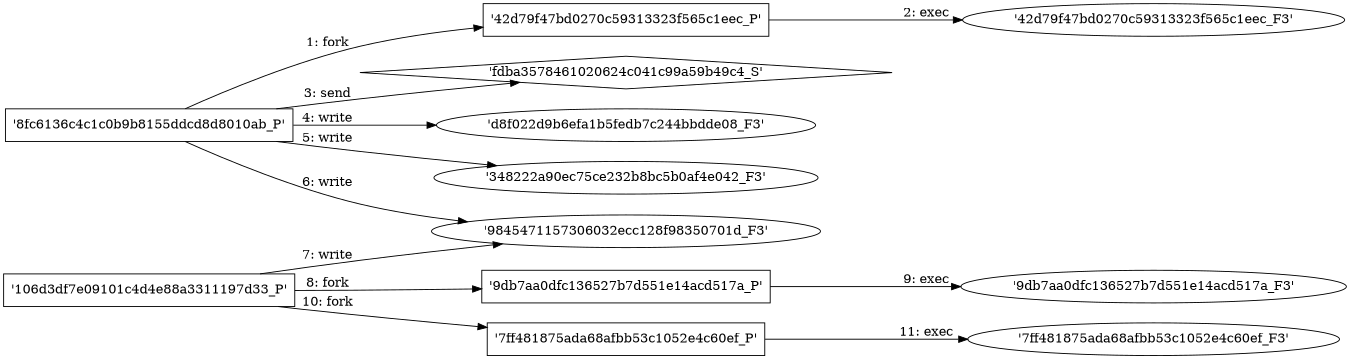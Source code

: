 digraph "D:\Learning\Paper\apt\基于CTI的攻击预警\Dataset\攻击图\ASGfromALLCTI\Fake fax ushers in revival of a ransomware family.dot" {
rankdir="LR"
size="9"
fixedsize="false"
splines="true"
nodesep=0.3
ranksep=0
fontsize=10
overlap="scalexy"
engine= "neato"
	"'8fc6136c4c1c0b9b8155ddcd8d8010ab_P'" [node_type=Process shape=box]
	"'42d79f47bd0270c59313323f565c1eec_P'" [node_type=Process shape=box]
	"'8fc6136c4c1c0b9b8155ddcd8d8010ab_P'" -> "'42d79f47bd0270c59313323f565c1eec_P'" [label="1: fork"]
	"'42d79f47bd0270c59313323f565c1eec_P'" [node_type=Process shape=box]
	"'42d79f47bd0270c59313323f565c1eec_F3'" [node_type=File shape=ellipse]
	"'42d79f47bd0270c59313323f565c1eec_P'" -> "'42d79f47bd0270c59313323f565c1eec_F3'" [label="2: exec"]
	"'fdba3578461020624c041c99a59b49c4_S'" [node_type=Socket shape=diamond]
	"'8fc6136c4c1c0b9b8155ddcd8d8010ab_P'" [node_type=Process shape=box]
	"'8fc6136c4c1c0b9b8155ddcd8d8010ab_P'" -> "'fdba3578461020624c041c99a59b49c4_S'" [label="3: send"]
	"'d8f022d9b6efa1b5fedb7c244bbdde08_F3'" [node_type=file shape=ellipse]
	"'8fc6136c4c1c0b9b8155ddcd8d8010ab_P'" [node_type=Process shape=box]
	"'8fc6136c4c1c0b9b8155ddcd8d8010ab_P'" -> "'d8f022d9b6efa1b5fedb7c244bbdde08_F3'" [label="4: write"]
	"'348222a90ec75ce232b8bc5b0af4e042_F3'" [node_type=file shape=ellipse]
	"'8fc6136c4c1c0b9b8155ddcd8d8010ab_P'" [node_type=Process shape=box]
	"'8fc6136c4c1c0b9b8155ddcd8d8010ab_P'" -> "'348222a90ec75ce232b8bc5b0af4e042_F3'" [label="5: write"]
	"'9845471157306032ecc128f98350701d_F3'" [node_type=file shape=ellipse]
	"'8fc6136c4c1c0b9b8155ddcd8d8010ab_P'" [node_type=Process shape=box]
	"'8fc6136c4c1c0b9b8155ddcd8d8010ab_P'" -> "'9845471157306032ecc128f98350701d_F3'" [label="6: write"]
	"'9845471157306032ecc128f98350701d_F3'" [node_type=file shape=ellipse]
	"'106d3df7e09101c4d4e88a3311197d33_P'" [node_type=Process shape=box]
	"'106d3df7e09101c4d4e88a3311197d33_P'" -> "'9845471157306032ecc128f98350701d_F3'" [label="7: write"]
	"'106d3df7e09101c4d4e88a3311197d33_P'" [node_type=Process shape=box]
	"'9db7aa0dfc136527b7d551e14acd517a_P'" [node_type=Process shape=box]
	"'106d3df7e09101c4d4e88a3311197d33_P'" -> "'9db7aa0dfc136527b7d551e14acd517a_P'" [label="8: fork"]
	"'9db7aa0dfc136527b7d551e14acd517a_P'" [node_type=Process shape=box]
	"'9db7aa0dfc136527b7d551e14acd517a_F3'" [node_type=File shape=ellipse]
	"'9db7aa0dfc136527b7d551e14acd517a_P'" -> "'9db7aa0dfc136527b7d551e14acd517a_F3'" [label="9: exec"]
	"'106d3df7e09101c4d4e88a3311197d33_P'" [node_type=Process shape=box]
	"'7ff481875ada68afbb53c1052e4c60ef_P'" [node_type=Process shape=box]
	"'106d3df7e09101c4d4e88a3311197d33_P'" -> "'7ff481875ada68afbb53c1052e4c60ef_P'" [label="10: fork"]
	"'7ff481875ada68afbb53c1052e4c60ef_P'" [node_type=Process shape=box]
	"'7ff481875ada68afbb53c1052e4c60ef_F3'" [node_type=File shape=ellipse]
	"'7ff481875ada68afbb53c1052e4c60ef_P'" -> "'7ff481875ada68afbb53c1052e4c60ef_F3'" [label="11: exec"]
}
